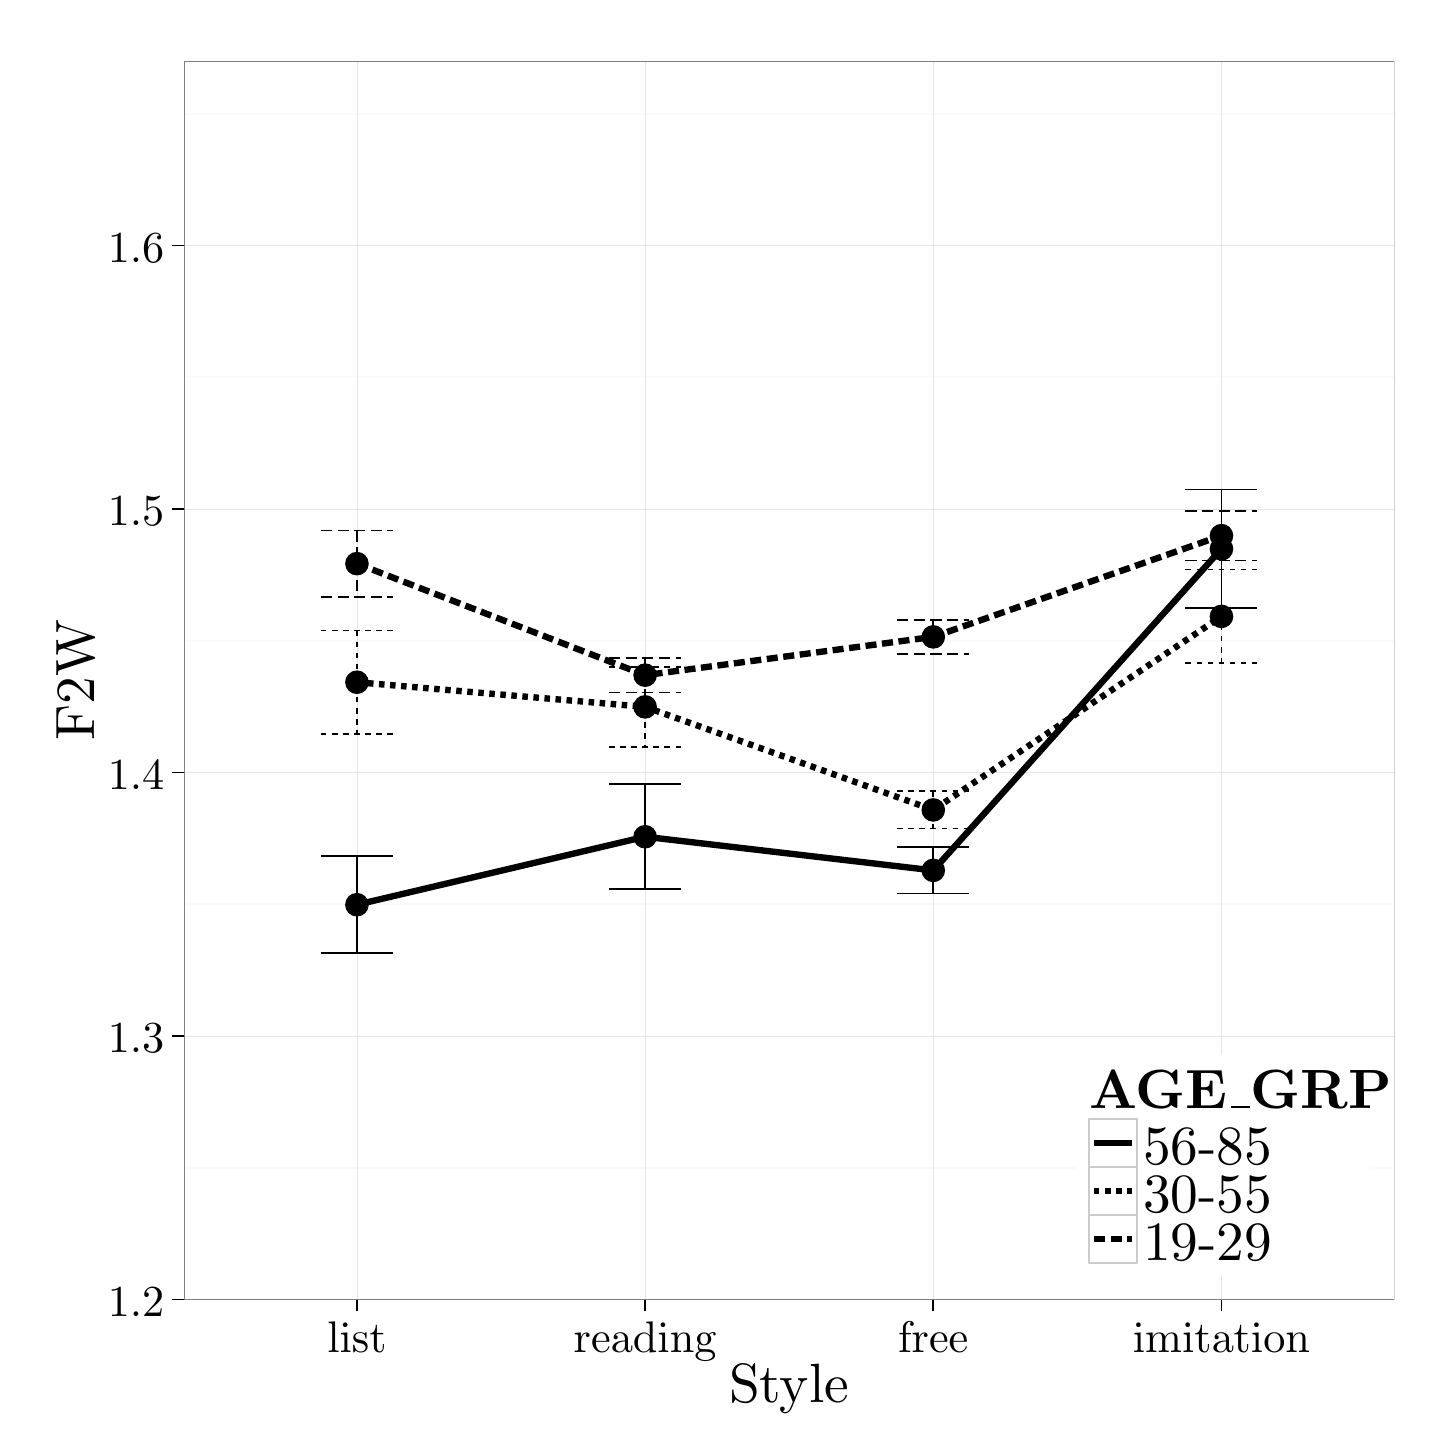 % Created by tikzDevice version 0.8.1 on 2016-02-09 02:15:16
% !TEX encoding = UTF-8 Unicode
\begin{tikzpicture}[x=1pt,y=1pt]
\definecolor{fillColor}{RGB}{255,255,255}
\path[use as bounding box,fill=fillColor,fill opacity=0.00] (0,0) rectangle (505.89,505.89);
\begin{scope}
\path[clip] (  0.00,  0.00) rectangle (505.89,505.89);
\definecolor{drawColor}{RGB}{255,255,255}
\definecolor{fillColor}{RGB}{255,255,255}

\path[draw=drawColor,line width= 0.6pt,line join=round,line cap=round,fill=fillColor] (  0.00, -0.00) rectangle (505.89,505.89);
\end{scope}
\begin{scope}
\path[clip] ( 56.50, 46.31) rectangle (493.85,493.84);
\definecolor{fillColor}{RGB}{255,255,255}

\path[fill=fillColor] ( 56.50, 46.31) rectangle (493.85,493.84);
\definecolor{drawColor}{gray}{0.98}

\path[draw=drawColor,line width= 0.6pt,line join=round] ( 56.50, 93.92) --
	(493.85, 93.92);

\path[draw=drawColor,line width= 0.6pt,line join=round] ( 56.50,189.14) --
	(493.85,189.14);

\path[draw=drawColor,line width= 0.6pt,line join=round] ( 56.50,284.36) --
	(493.85,284.36);

\path[draw=drawColor,line width= 0.6pt,line join=round] ( 56.50,379.58) --
	(493.85,379.58);

\path[draw=drawColor,line width= 0.6pt,line join=round] ( 56.50,474.80) --
	(493.85,474.80);
\definecolor{drawColor}{gray}{0.90}

\path[draw=drawColor,line width= 0.2pt,line join=round] ( 56.50, 46.31) --
	(493.85, 46.31);

\path[draw=drawColor,line width= 0.2pt,line join=round] ( 56.50,141.53) --
	(493.85,141.53);

\path[draw=drawColor,line width= 0.2pt,line join=round] ( 56.50,236.75) --
	(493.85,236.75);

\path[draw=drawColor,line width= 0.2pt,line join=round] ( 56.50,331.97) --
	(493.85,331.97);

\path[draw=drawColor,line width= 0.2pt,line join=round] ( 56.50,427.19) --
	(493.85,427.19);

\path[draw=drawColor,line width= 0.2pt,line join=round] (118.98, 46.31) --
	(118.98,493.84);

\path[draw=drawColor,line width= 0.2pt,line join=round] (223.11, 46.31) --
	(223.11,493.84);

\path[draw=drawColor,line width= 0.2pt,line join=round] (327.24, 46.31) --
	(327.24,493.84);

\path[draw=drawColor,line width= 0.2pt,line join=round] (431.37, 46.31) --
	(431.37,493.84);
\definecolor{fillColor}{RGB}{0,0,0}

\path[fill=fillColor] (118.98,188.97) circle (  4.27);

\path[fill=fillColor] (118.98,269.36) circle (  4.27);

\path[fill=fillColor] (118.98,312.21) circle (  4.27);

\path[fill=fillColor] (223.11,213.53) circle (  4.27);

\path[fill=fillColor] (223.11,260.46) circle (  4.27);

\path[fill=fillColor] (223.11,271.91) circle (  4.27);

\path[fill=fillColor] (327.24,201.37) circle (  4.27);

\path[fill=fillColor] (327.24,223.22) circle (  4.27);

\path[fill=fillColor] (327.24,285.75) circle (  4.27);

\path[fill=fillColor] (431.37,317.56) circle (  4.27);

\path[fill=fillColor] (431.37,293.15) circle (  4.27);

\path[fill=fillColor] (431.37,322.33) circle (  4.27);
\definecolor{drawColor}{RGB}{0,0,0}

\path[draw=drawColor,line width= 2.3pt,line join=round] (118.98,188.97) --
	(223.11,213.53) --
	(327.24,201.37) --
	(431.37,317.56);

\path[draw=drawColor,line width= 2.3pt,dash pattern=on 2pt off 2pt ,line join=round] (118.98,269.36) --
	(223.11,260.46) --
	(327.24,223.22) --
	(431.37,293.15);

\path[draw=drawColor,line width= 2.3pt,dash pattern=on 4pt off 2pt ,line join=round] (118.98,312.21) --
	(223.11,271.91) --
	(327.24,285.75) --
	(431.37,322.33);

\path[draw=drawColor,line width= 0.6pt,line join=round] (105.96,206.49) --
	(132.00,206.49);

\path[draw=drawColor,line width= 0.6pt,line join=round] (118.98,206.49) --
	(118.98,171.45);

\path[draw=drawColor,line width= 0.6pt,line join=round] (105.96,171.45) --
	(132.00,171.45);

\path[draw=drawColor,line width= 0.6pt,line join=round] (210.09,232.48) --
	(236.13,232.48);

\path[draw=drawColor,line width= 0.6pt,line join=round] (223.11,232.48) --
	(223.11,194.58);

\path[draw=drawColor,line width= 0.6pt,line join=round] (210.09,194.58) --
	(236.13,194.58);

\path[draw=drawColor,line width= 0.6pt,line join=round] (314.22,209.77) --
	(340.25,209.77);

\path[draw=drawColor,line width= 0.6pt,line join=round] (327.24,209.77) --
	(327.24,192.97);

\path[draw=drawColor,line width= 0.6pt,line join=round] (314.22,192.97) --
	(340.25,192.97);

\path[draw=drawColor,line width= 0.6pt,line join=round] (418.35,338.99) --
	(444.38,338.99);

\path[draw=drawColor,line width= 0.6pt,line join=round] (431.37,338.99) --
	(431.37,296.12);

\path[draw=drawColor,line width= 0.6pt,line join=round] (418.35,296.12) --
	(444.38,296.12);

\path[draw=drawColor,line width= 0.6pt,dash pattern=on 2pt off 2pt ,line join=round] (105.96,288.05) --
	(132.00,288.05);

\path[draw=drawColor,line width= 0.6pt,dash pattern=on 2pt off 2pt ,line join=round] (118.98,288.05) --
	(118.98,250.67);

\path[draw=drawColor,line width= 0.6pt,dash pattern=on 2pt off 2pt ,line join=round] (105.96,250.67) --
	(132.00,250.67);

\path[draw=drawColor,line width= 0.6pt,dash pattern=on 2pt off 2pt ,line join=round] (210.09,274.85) --
	(236.13,274.85);

\path[draw=drawColor,line width= 0.6pt,dash pattern=on 2pt off 2pt ,line join=round] (223.11,274.85) --
	(223.11,246.07);

\path[draw=drawColor,line width= 0.6pt,dash pattern=on 2pt off 2pt ,line join=round] (210.09,246.07) --
	(236.13,246.07);

\path[draw=drawColor,line width= 0.6pt,dash pattern=on 2pt off 2pt ,line join=round] (314.22,229.99) --
	(340.25,229.99);

\path[draw=drawColor,line width= 0.6pt,dash pattern=on 2pt off 2pt ,line join=round] (327.24,229.99) --
	(327.24,216.45);

\path[draw=drawColor,line width= 0.6pt,dash pattern=on 2pt off 2pt ,line join=round] (314.22,216.45) --
	(340.25,216.45);

\path[draw=drawColor,line width= 0.6pt,dash pattern=on 2pt off 2pt ,line join=round] (418.35,310.08) --
	(444.38,310.08);

\path[draw=drawColor,line width= 0.6pt,dash pattern=on 2pt off 2pt ,line join=round] (431.37,310.08) --
	(431.37,276.22);

\path[draw=drawColor,line width= 0.6pt,dash pattern=on 2pt off 2pt ,line join=round] (418.35,276.22) --
	(444.38,276.22);

\path[draw=drawColor,line width= 0.6pt,dash pattern=on 4pt off 2pt ,line join=round] (105.96,324.19) --
	(132.00,324.19);

\path[draw=drawColor,line width= 0.6pt,dash pattern=on 4pt off 2pt ,line join=round] (118.98,324.19) --
	(118.98,300.22);

\path[draw=drawColor,line width= 0.6pt,dash pattern=on 4pt off 2pt ,line join=round] (105.96,300.22) --
	(132.00,300.22);

\path[draw=drawColor,line width= 0.6pt,dash pattern=on 4pt off 2pt ,line join=round] (210.09,278.22) --
	(236.13,278.22);

\path[draw=drawColor,line width= 0.6pt,dash pattern=on 4pt off 2pt ,line join=round] (223.11,278.22) --
	(223.11,265.61);

\path[draw=drawColor,line width= 0.6pt,dash pattern=on 4pt off 2pt ,line join=round] (210.09,265.61) --
	(236.13,265.61);

\path[draw=drawColor,line width= 0.6pt,dash pattern=on 4pt off 2pt ,line join=round] (314.22,291.91) --
	(340.25,291.91);

\path[draw=drawColor,line width= 0.6pt,dash pattern=on 4pt off 2pt ,line join=round] (327.24,291.91) --
	(327.24,279.59);

\path[draw=drawColor,line width= 0.6pt,dash pattern=on 4pt off 2pt ,line join=round] (314.22,279.59) --
	(340.25,279.59);

\path[draw=drawColor,line width= 0.6pt,dash pattern=on 4pt off 2pt ,line join=round] (418.35,331.27) --
	(444.38,331.27);

\path[draw=drawColor,line width= 0.6pt,dash pattern=on 4pt off 2pt ,line join=round] (431.37,331.27) --
	(431.37,313.39);

\path[draw=drawColor,line width= 0.6pt,dash pattern=on 4pt off 2pt ,line join=round] (418.35,313.39) --
	(444.38,313.39);
\definecolor{drawColor}{gray}{0.50}

\path[draw=drawColor,line width= 0.6pt,line join=round,line cap=round] ( 56.50, 46.31) rectangle (493.85,493.84);
\end{scope}
\begin{scope}
\path[clip] (  0.00,  0.00) rectangle (505.89,505.89);
\definecolor{drawColor}{RGB}{0,0,0}

\node[text=drawColor,anchor=base east,inner sep=0pt, outer sep=0pt, scale=  1.60] at ( 49.39, 40.27) {1.2};

\node[text=drawColor,anchor=base east,inner sep=0pt, outer sep=0pt, scale=  1.60] at ( 49.39,135.50) {1.3};

\node[text=drawColor,anchor=base east,inner sep=0pt, outer sep=0pt, scale=  1.60] at ( 49.39,230.72) {1.4};

\node[text=drawColor,anchor=base east,inner sep=0pt, outer sep=0pt, scale=  1.60] at ( 49.39,325.94) {1.5};

\node[text=drawColor,anchor=base east,inner sep=0pt, outer sep=0pt, scale=  1.60] at ( 49.39,421.16) {1.6};
\end{scope}
\begin{scope}
\path[clip] (  0.00,  0.00) rectangle (505.89,505.89);
\definecolor{drawColor}{RGB}{0,0,0}

\path[draw=drawColor,line width= 0.6pt,line join=round] ( 52.24, 46.31) --
	( 56.50, 46.31);

\path[draw=drawColor,line width= 0.6pt,line join=round] ( 52.24,141.53) --
	( 56.50,141.53);

\path[draw=drawColor,line width= 0.6pt,line join=round] ( 52.24,236.75) --
	( 56.50,236.75);

\path[draw=drawColor,line width= 0.6pt,line join=round] ( 52.24,331.97) --
	( 56.50,331.97);

\path[draw=drawColor,line width= 0.6pt,line join=round] ( 52.24,427.19) --
	( 56.50,427.19);
\end{scope}
\begin{scope}
\path[clip] (  0.00,  0.00) rectangle (505.89,505.89);
\definecolor{drawColor}{RGB}{0,0,0}

\path[draw=drawColor,line width= 0.6pt,line join=round] (118.98, 42.04) --
	(118.98, 46.31);

\path[draw=drawColor,line width= 0.6pt,line join=round] (223.11, 42.04) --
	(223.11, 46.31);

\path[draw=drawColor,line width= 0.6pt,line join=round] (327.24, 42.04) --
	(327.24, 46.31);

\path[draw=drawColor,line width= 0.6pt,line join=round] (431.37, 42.04) --
	(431.37, 46.31);
\end{scope}
\begin{scope}
\path[clip] (  0.00,  0.00) rectangle (505.89,505.89);
\definecolor{drawColor}{RGB}{0,0,0}

\node[text=drawColor,anchor=base,inner sep=0pt, outer sep=0pt, scale=  1.60] at (118.98, 27.13) {list};

\node[text=drawColor,anchor=base,inner sep=0pt, outer sep=0pt, scale=  1.60] at (223.11, 27.13) {reading};

\node[text=drawColor,anchor=base,inner sep=0pt, outer sep=0pt, scale=  1.60] at (327.24, 27.13) {free};

\node[text=drawColor,anchor=base,inner sep=0pt, outer sep=0pt, scale=  1.60] at (431.37, 27.13) {imitation};
\end{scope}
\begin{scope}
\path[clip] (  0.00,  0.00) rectangle (505.89,505.89);
\definecolor{drawColor}{RGB}{0,0,0}

\node[text=drawColor,anchor=base,inner sep=0pt, outer sep=0pt, scale=  2.00] at (275.17,  9.03) {Style};
\end{scope}
\begin{scope}
\path[clip] (  0.00,  0.00) rectangle (505.89,505.89);
\definecolor{drawColor}{RGB}{0,0,0}

\node[text=drawColor,rotate= 90.00,anchor=base,inner sep=0pt, outer sep=0pt, scale=  2.00] at ( 24.12,270.08) {F2W};
\end{scope}
\begin{scope}
\path[clip] (  0.00,  0.00) rectangle (505.89,505.89);
\definecolor{fillColor}{RGB}{255,255,255}

\path[fill=fillColor] (379.28, 55.18) rectangle (484.98,134.50);
\end{scope}
\begin{scope}
\path[clip] (  0.00,  0.00) rectangle (505.89,505.89);
\definecolor{drawColor}{RGB}{0,0,0}

\node[text=drawColor,anchor=base west,inner sep=0pt, outer sep=0pt, scale=  2.00] at (383.55,115.48) {\bfseries AGE{\_{}}GRP};
\end{scope}
\begin{scope}
\path[clip] (  0.00,  0.00) rectangle (505.89,505.89);
\definecolor{drawColor}{gray}{0.80}
\definecolor{fillColor}{RGB}{255,255,255}

\path[draw=drawColor,line width= 0.6pt,line join=round,line cap=round,fill=fillColor] (383.55, 94.13) rectangle (400.89,111.48);
\end{scope}
\begin{scope}
\path[clip] (  0.00,  0.00) rectangle (505.89,505.89);
\definecolor{drawColor}{RGB}{0,0,0}

\path[draw=drawColor,line width= 2.3pt,line join=round] (385.28,102.81) -- (399.16,102.81);
\end{scope}
\begin{scope}
\path[clip] (  0.00,  0.00) rectangle (505.89,505.89);
\definecolor{drawColor}{RGB}{0,0,0}

\path[draw=drawColor,line width= 0.6pt,line join=round] (385.28,102.81) -- (399.16,102.81);
\end{scope}
\begin{scope}
\path[clip] (  0.00,  0.00) rectangle (505.89,505.89);
\definecolor{drawColor}{gray}{0.80}
\definecolor{fillColor}{RGB}{255,255,255}

\path[draw=drawColor,line width= 0.6pt,line join=round,line cap=round,fill=fillColor] (383.55, 76.79) rectangle (400.89, 94.13);
\end{scope}
\begin{scope}
\path[clip] (  0.00,  0.00) rectangle (505.89,505.89);
\definecolor{drawColor}{RGB}{0,0,0}

\path[draw=drawColor,line width= 2.3pt,dash pattern=on 2pt off 2pt ,line join=round] (385.28, 85.46) -- (399.16, 85.46);
\end{scope}
\begin{scope}
\path[clip] (  0.00,  0.00) rectangle (505.89,505.89);
\definecolor{drawColor}{RGB}{0,0,0}

\path[draw=drawColor,line width= 0.6pt,dash pattern=on 2pt off 2pt ,line join=round] (385.28, 85.46) -- (399.16, 85.46);
\end{scope}
\begin{scope}
\path[clip] (  0.00,  0.00) rectangle (505.89,505.89);
\definecolor{drawColor}{gray}{0.80}
\definecolor{fillColor}{RGB}{255,255,255}

\path[draw=drawColor,line width= 0.6pt,line join=round,line cap=round,fill=fillColor] (383.55, 59.44) rectangle (400.89, 76.79);
\end{scope}
\begin{scope}
\path[clip] (  0.00,  0.00) rectangle (505.89,505.89);
\definecolor{drawColor}{RGB}{0,0,0}

\path[draw=drawColor,line width= 2.3pt,dash pattern=on 4pt off 2pt ,line join=round] (385.28, 68.12) -- (399.16, 68.12);
\end{scope}
\begin{scope}
\path[clip] (  0.00,  0.00) rectangle (505.89,505.89);
\definecolor{drawColor}{RGB}{0,0,0}

\path[draw=drawColor,line width= 0.6pt,dash pattern=on 4pt off 2pt ,line join=round] (385.28, 68.12) -- (399.16, 68.12);
\end{scope}
\begin{scope}
\path[clip] (  0.00,  0.00) rectangle (505.89,505.89);
\definecolor{drawColor}{RGB}{0,0,0}

\node[text=drawColor,anchor=base west,inner sep=0pt, outer sep=0pt, scale=  2.00] at (403.06, 95.26) {56-85};
\end{scope}
\begin{scope}
\path[clip] (  0.00,  0.00) rectangle (505.89,505.89);
\definecolor{drawColor}{RGB}{0,0,0}

\node[text=drawColor,anchor=base west,inner sep=0pt, outer sep=0pt, scale=  2.00] at (403.06, 77.92) {30-55};
\end{scope}
\begin{scope}
\path[clip] (  0.00,  0.00) rectangle (505.89,505.89);
\definecolor{drawColor}{RGB}{0,0,0}

\node[text=drawColor,anchor=base west,inner sep=0pt, outer sep=0pt, scale=  2.00] at (403.06, 60.57) {19-29};
\end{scope}
\end{tikzpicture}
